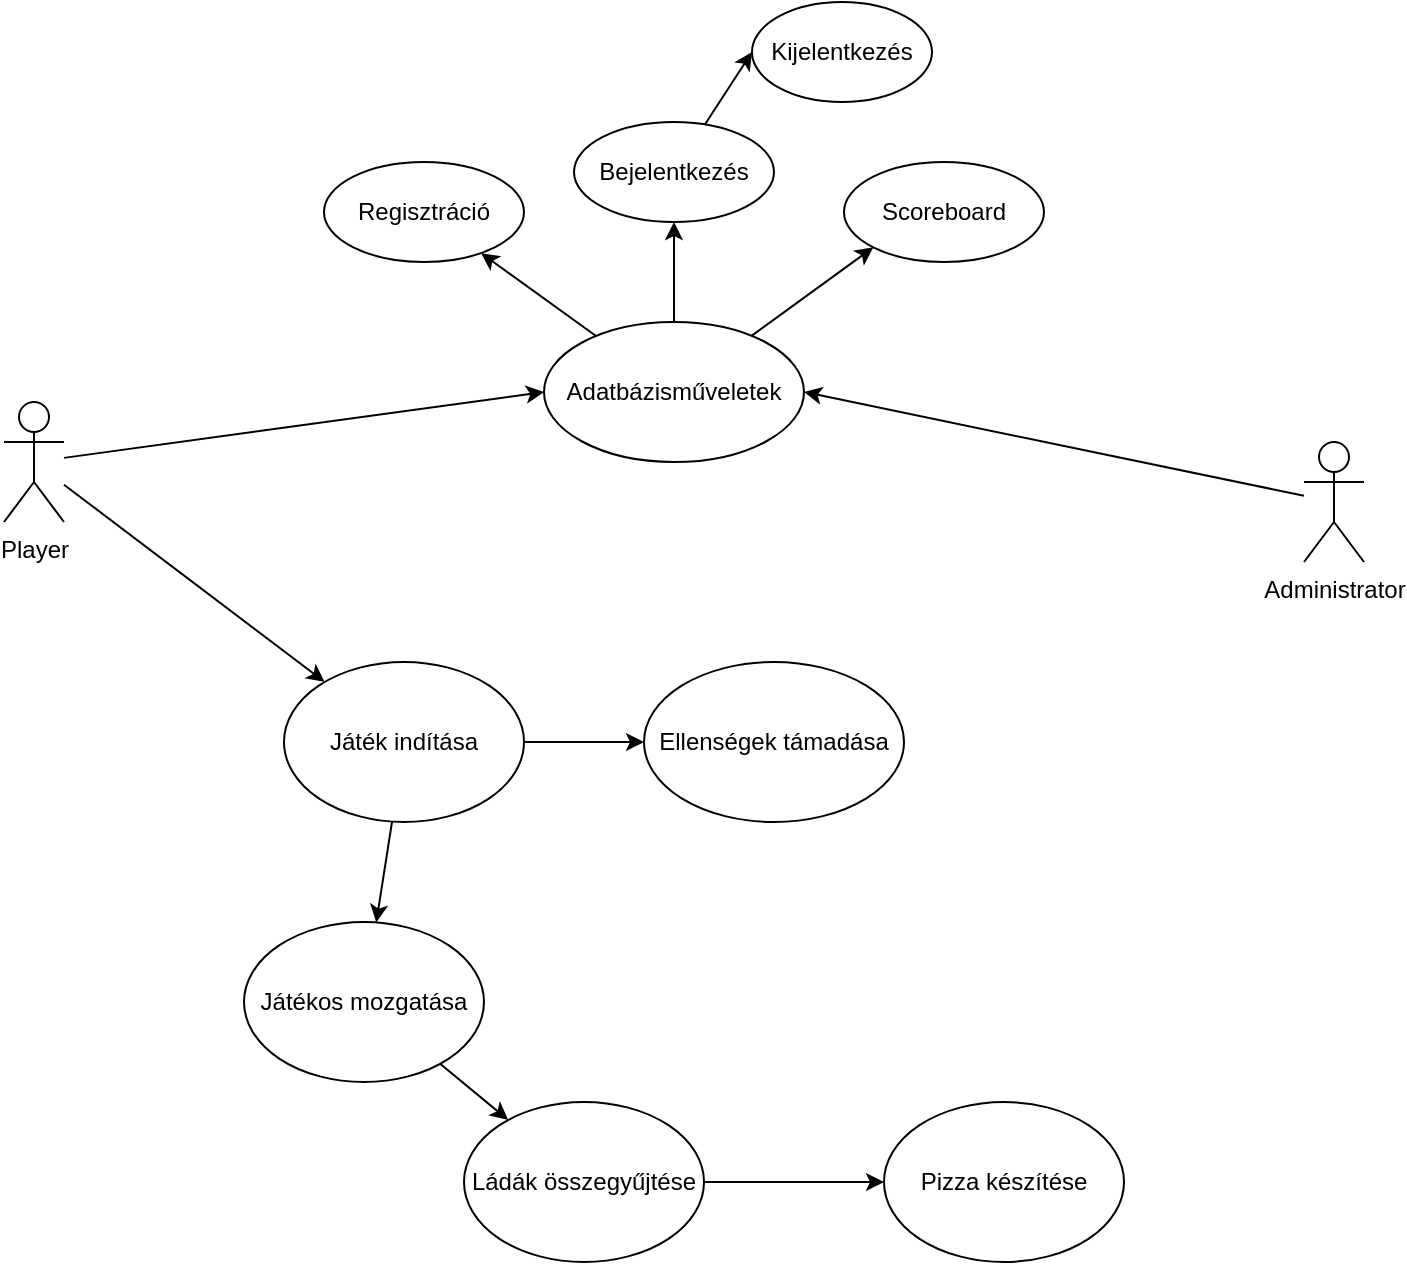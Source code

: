 <mxfile version="21.1.2" type="device">
  <diagram name="1 oldal" id="woOvKOBD_l3Skzxdh3jX">
    <mxGraphModel dx="1793" dy="955" grid="1" gridSize="10" guides="1" tooltips="1" connect="1" arrows="1" fold="1" page="1" pageScale="1" pageWidth="827" pageHeight="1169" math="0" shadow="0">
      <root>
        <mxCell id="0" />
        <mxCell id="1" parent="0" />
        <mxCell id="rnYYFWRec-ZY_0mtqC7A-6" style="rounded=0;orthogonalLoop=1;jettySize=auto;html=1;entryX=0;entryY=0.5;entryDx=0;entryDy=0;" edge="1" parent="1" source="rnYYFWRec-ZY_0mtqC7A-1" target="rnYYFWRec-ZY_0mtqC7A-4">
          <mxGeometry relative="1" as="geometry" />
        </mxCell>
        <mxCell id="rnYYFWRec-ZY_0mtqC7A-16" style="rounded=0;orthogonalLoop=1;jettySize=auto;html=1;" edge="1" parent="1" source="rnYYFWRec-ZY_0mtqC7A-1" target="rnYYFWRec-ZY_0mtqC7A-15">
          <mxGeometry relative="1" as="geometry" />
        </mxCell>
        <mxCell id="rnYYFWRec-ZY_0mtqC7A-1" value="Player" style="shape=umlActor;verticalLabelPosition=bottom;verticalAlign=top;html=1;outlineConnect=0;" vertex="1" parent="1">
          <mxGeometry x="70" y="210" width="30" height="60" as="geometry" />
        </mxCell>
        <mxCell id="rnYYFWRec-ZY_0mtqC7A-7" style="rounded=0;orthogonalLoop=1;jettySize=auto;html=1;" edge="1" parent="1" source="rnYYFWRec-ZY_0mtqC7A-3">
          <mxGeometry relative="1" as="geometry">
            <mxPoint x="470" y="205" as="targetPoint" />
          </mxGeometry>
        </mxCell>
        <mxCell id="rnYYFWRec-ZY_0mtqC7A-3" value="Administrator" style="shape=umlActor;verticalLabelPosition=bottom;verticalAlign=top;html=1;outlineConnect=0;" vertex="1" parent="1">
          <mxGeometry x="720" y="230" width="30" height="60" as="geometry" />
        </mxCell>
        <mxCell id="rnYYFWRec-ZY_0mtqC7A-12" style="rounded=0;orthogonalLoop=1;jettySize=auto;html=1;" edge="1" parent="1" source="rnYYFWRec-ZY_0mtqC7A-4" target="rnYYFWRec-ZY_0mtqC7A-9">
          <mxGeometry relative="1" as="geometry" />
        </mxCell>
        <mxCell id="rnYYFWRec-ZY_0mtqC7A-13" style="rounded=0;orthogonalLoop=1;jettySize=auto;html=1;" edge="1" parent="1" source="rnYYFWRec-ZY_0mtqC7A-4" target="rnYYFWRec-ZY_0mtqC7A-10">
          <mxGeometry relative="1" as="geometry" />
        </mxCell>
        <mxCell id="rnYYFWRec-ZY_0mtqC7A-14" style="rounded=0;orthogonalLoop=1;jettySize=auto;html=1;entryX=0;entryY=1;entryDx=0;entryDy=0;" edge="1" parent="1" source="rnYYFWRec-ZY_0mtqC7A-4" target="rnYYFWRec-ZY_0mtqC7A-11">
          <mxGeometry relative="1" as="geometry" />
        </mxCell>
        <mxCell id="rnYYFWRec-ZY_0mtqC7A-4" value="Adatbázisműveletek" style="ellipse;whiteSpace=wrap;html=1;" vertex="1" parent="1">
          <mxGeometry x="340" y="170" width="130" height="70" as="geometry" />
        </mxCell>
        <mxCell id="rnYYFWRec-ZY_0mtqC7A-9" value="Regisztráció" style="ellipse;whiteSpace=wrap;html=1;" vertex="1" parent="1">
          <mxGeometry x="230" y="90" width="100" height="50" as="geometry" />
        </mxCell>
        <mxCell id="rnYYFWRec-ZY_0mtqC7A-24" style="rounded=0;orthogonalLoop=1;jettySize=auto;html=1;entryX=0;entryY=0.5;entryDx=0;entryDy=0;" edge="1" parent="1" source="rnYYFWRec-ZY_0mtqC7A-10" target="rnYYFWRec-ZY_0mtqC7A-23">
          <mxGeometry relative="1" as="geometry" />
        </mxCell>
        <mxCell id="rnYYFWRec-ZY_0mtqC7A-10" value="Bejelentkezés" style="ellipse;whiteSpace=wrap;html=1;" vertex="1" parent="1">
          <mxGeometry x="355" y="70" width="100" height="50" as="geometry" />
        </mxCell>
        <mxCell id="rnYYFWRec-ZY_0mtqC7A-11" value="Scoreboard" style="ellipse;whiteSpace=wrap;html=1;" vertex="1" parent="1">
          <mxGeometry x="490" y="90" width="100" height="50" as="geometry" />
        </mxCell>
        <mxCell id="rnYYFWRec-ZY_0mtqC7A-20" style="rounded=0;orthogonalLoop=1;jettySize=auto;html=1;" edge="1" parent="1" source="rnYYFWRec-ZY_0mtqC7A-15" target="rnYYFWRec-ZY_0mtqC7A-17">
          <mxGeometry relative="1" as="geometry" />
        </mxCell>
        <mxCell id="rnYYFWRec-ZY_0mtqC7A-21" style="rounded=0;orthogonalLoop=1;jettySize=auto;html=1;" edge="1" parent="1" source="rnYYFWRec-ZY_0mtqC7A-15" target="rnYYFWRec-ZY_0mtqC7A-18">
          <mxGeometry relative="1" as="geometry" />
        </mxCell>
        <mxCell id="rnYYFWRec-ZY_0mtqC7A-15" value="Játék indítása" style="ellipse;whiteSpace=wrap;html=1;" vertex="1" parent="1">
          <mxGeometry x="210" y="340" width="120" height="80" as="geometry" />
        </mxCell>
        <mxCell id="rnYYFWRec-ZY_0mtqC7A-26" style="rounded=0;orthogonalLoop=1;jettySize=auto;html=1;" edge="1" parent="1" source="rnYYFWRec-ZY_0mtqC7A-17" target="rnYYFWRec-ZY_0mtqC7A-25">
          <mxGeometry relative="1" as="geometry" />
        </mxCell>
        <mxCell id="rnYYFWRec-ZY_0mtqC7A-17" value="Játékos mozgatása" style="ellipse;whiteSpace=wrap;html=1;" vertex="1" parent="1">
          <mxGeometry x="190" y="470" width="120" height="80" as="geometry" />
        </mxCell>
        <mxCell id="rnYYFWRec-ZY_0mtqC7A-18" value="Ellenségek támadása" style="ellipse;whiteSpace=wrap;html=1;" vertex="1" parent="1">
          <mxGeometry x="390" y="340" width="130" height="80" as="geometry" />
        </mxCell>
        <mxCell id="rnYYFWRec-ZY_0mtqC7A-19" value="Pizza készítése" style="ellipse;whiteSpace=wrap;html=1;" vertex="1" parent="1">
          <mxGeometry x="510" y="560" width="120" height="80" as="geometry" />
        </mxCell>
        <mxCell id="rnYYFWRec-ZY_0mtqC7A-23" value="Kijelentkezés" style="ellipse;whiteSpace=wrap;html=1;" vertex="1" parent="1">
          <mxGeometry x="444" y="10" width="90" height="50" as="geometry" />
        </mxCell>
        <mxCell id="rnYYFWRec-ZY_0mtqC7A-27" style="edgeStyle=orthogonalEdgeStyle;rounded=0;orthogonalLoop=1;jettySize=auto;html=1;" edge="1" parent="1" source="rnYYFWRec-ZY_0mtqC7A-25" target="rnYYFWRec-ZY_0mtqC7A-19">
          <mxGeometry relative="1" as="geometry" />
        </mxCell>
        <mxCell id="rnYYFWRec-ZY_0mtqC7A-25" value="Ládák összegyűjtése" style="ellipse;whiteSpace=wrap;html=1;" vertex="1" parent="1">
          <mxGeometry x="300" y="560" width="120" height="80" as="geometry" />
        </mxCell>
      </root>
    </mxGraphModel>
  </diagram>
</mxfile>
